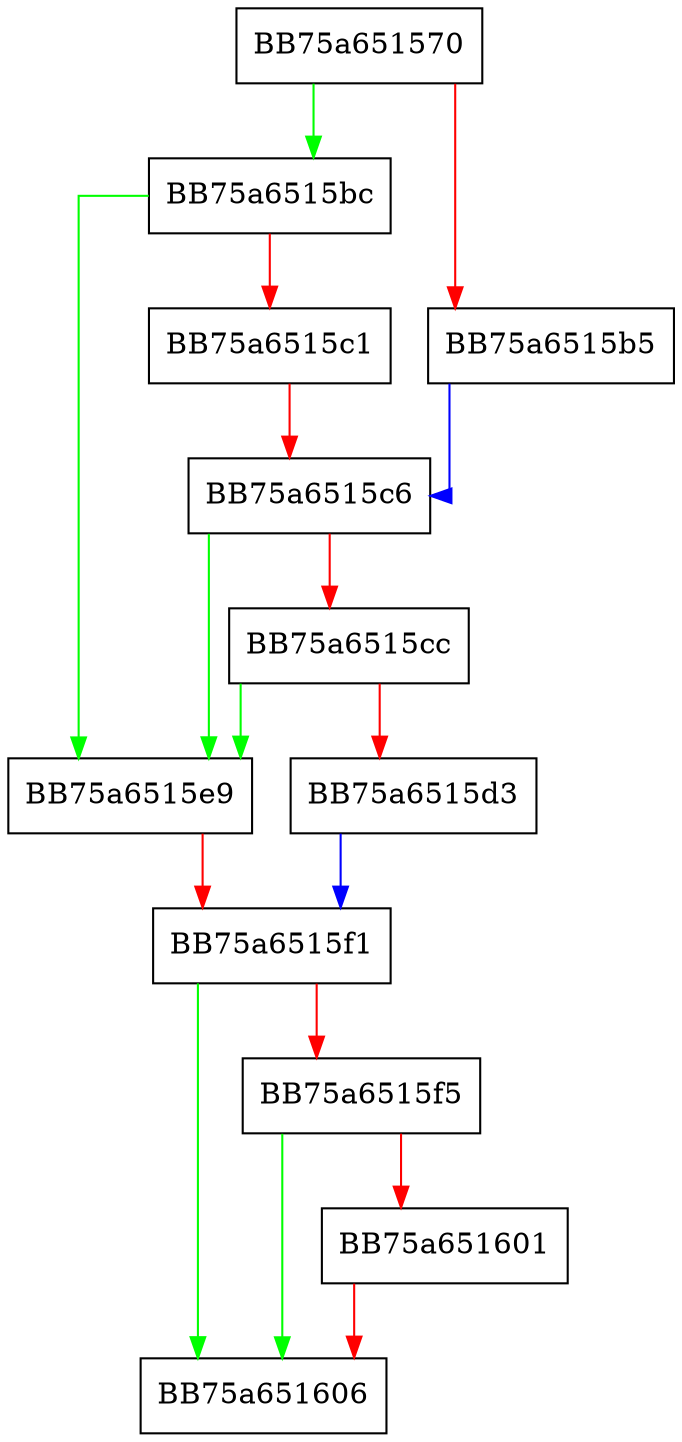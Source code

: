 digraph FindFirst {
  node [shape="box"];
  graph [splines=ortho];
  BB75a651570 -> BB75a6515bc [color="green"];
  BB75a651570 -> BB75a6515b5 [color="red"];
  BB75a6515b5 -> BB75a6515c6 [color="blue"];
  BB75a6515bc -> BB75a6515e9 [color="green"];
  BB75a6515bc -> BB75a6515c1 [color="red"];
  BB75a6515c1 -> BB75a6515c6 [color="red"];
  BB75a6515c6 -> BB75a6515e9 [color="green"];
  BB75a6515c6 -> BB75a6515cc [color="red"];
  BB75a6515cc -> BB75a6515e9 [color="green"];
  BB75a6515cc -> BB75a6515d3 [color="red"];
  BB75a6515d3 -> BB75a6515f1 [color="blue"];
  BB75a6515e9 -> BB75a6515f1 [color="red"];
  BB75a6515f1 -> BB75a651606 [color="green"];
  BB75a6515f1 -> BB75a6515f5 [color="red"];
  BB75a6515f5 -> BB75a651606 [color="green"];
  BB75a6515f5 -> BB75a651601 [color="red"];
  BB75a651601 -> BB75a651606 [color="red"];
}